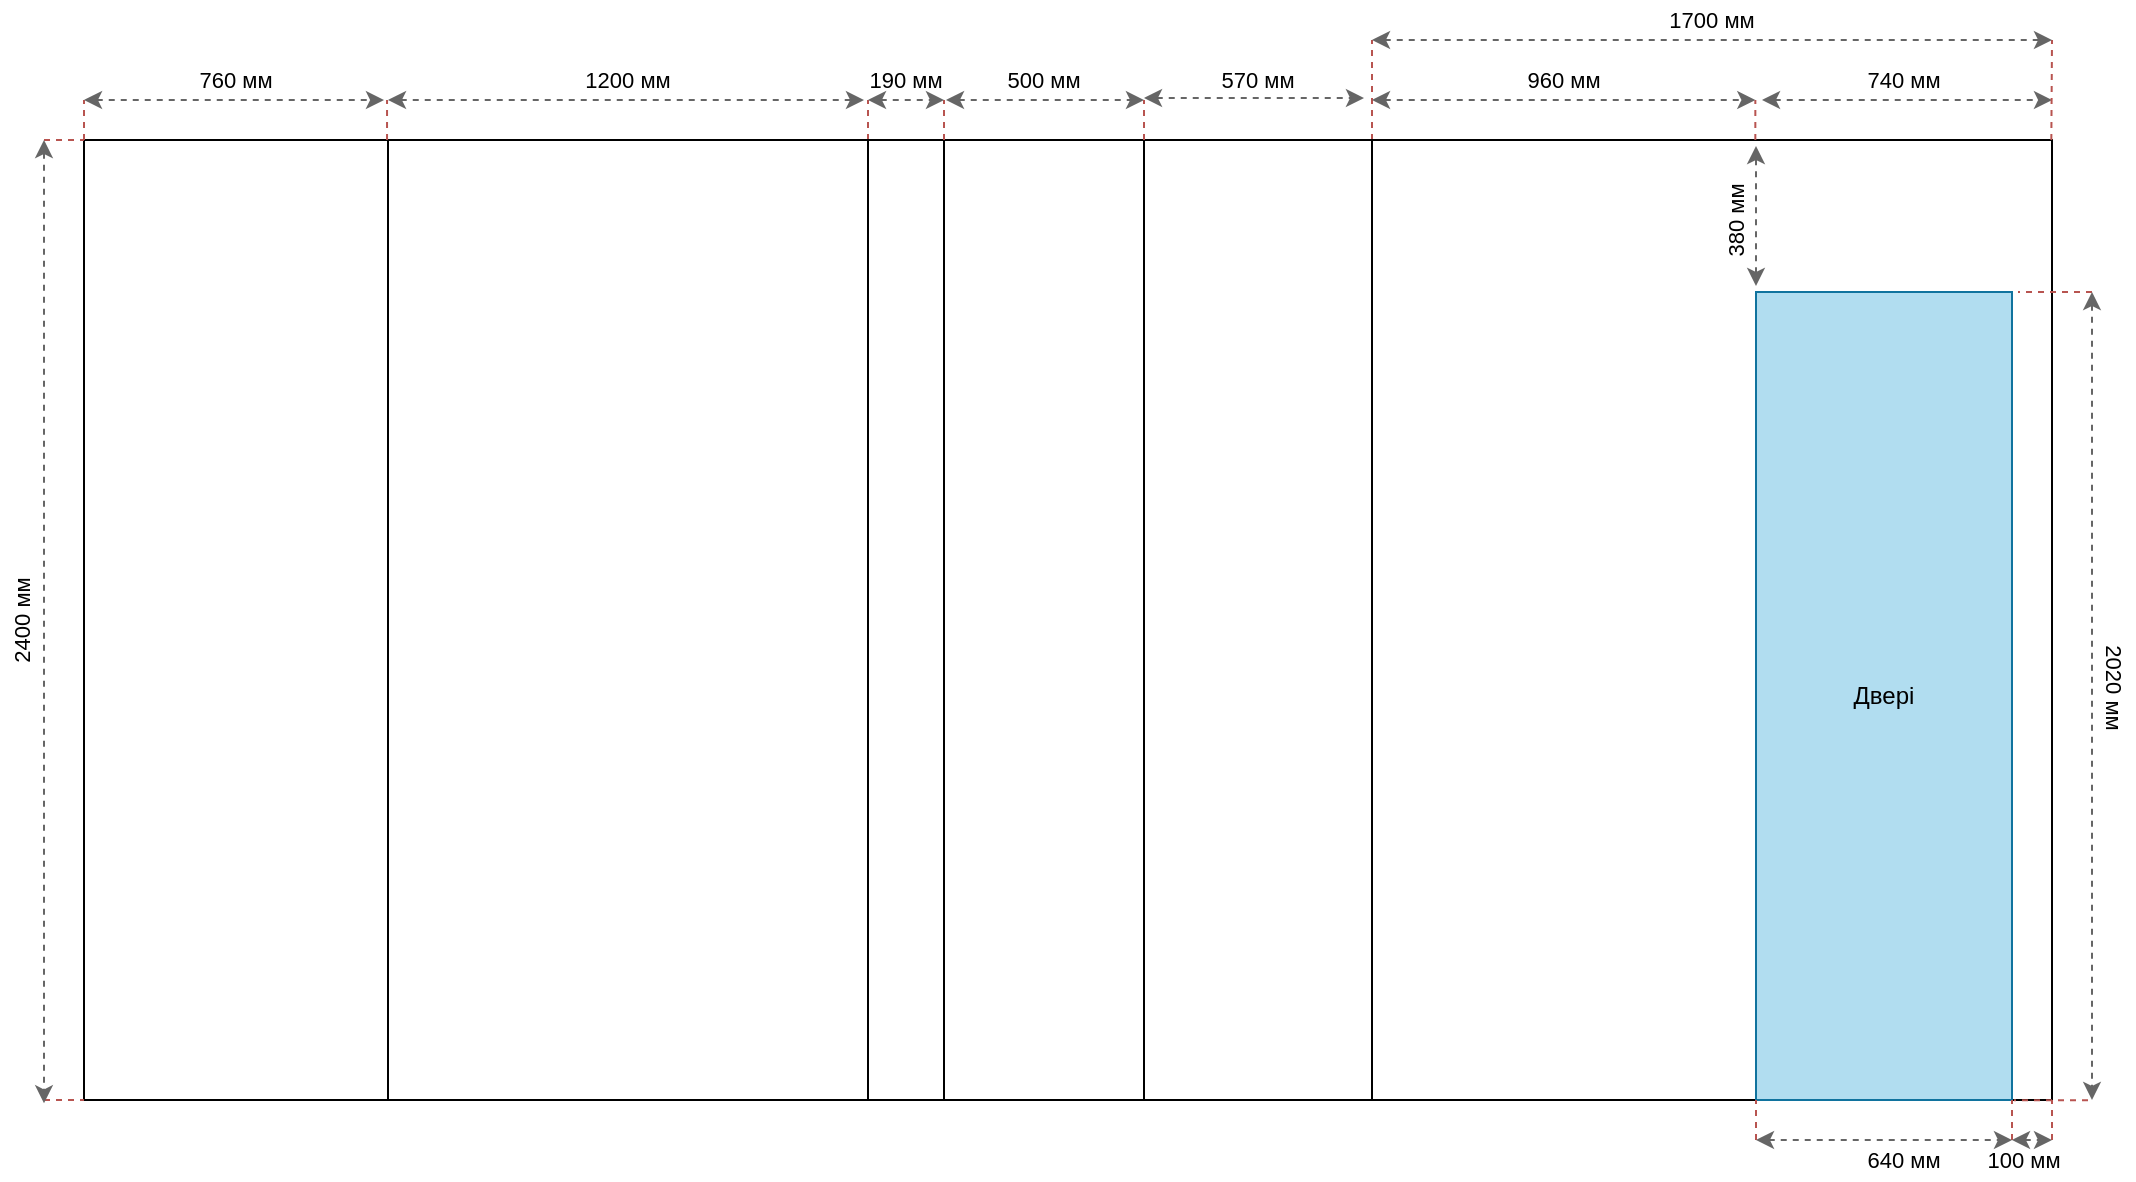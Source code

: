<mxfile version="14.5.1" type="device" pages="2"><diagram id="i5tpBieNNwJQA9BHVQ0e" name="Page-1"><mxGraphModel dx="1422" dy="567" grid="1" gridSize="10" guides="1" tooltips="1" connect="1" arrows="1" fold="1" page="1" pageScale="1" pageWidth="1169" pageHeight="827" math="0" shadow="0"><root><mxCell id="0"/><mxCell id="1" parent="0"/><mxCell id="2" value="" style="rounded=0;whiteSpace=wrap;html=1;imageWidth=24;arcSize=12;fillColor=none;" parent="1" vertex="1"><mxGeometry x="80" y="120" width="152" height="480" as="geometry"/></mxCell><mxCell id="vidnEuMEtVIIk6NZoa5s-15" value="" style="rounded=0;whiteSpace=wrap;html=1;imageWidth=24;arcSize=12;fillColor=none;" parent="1" vertex="1"><mxGeometry x="232" y="120" width="240" height="480" as="geometry"/></mxCell><mxCell id="vidnEuMEtVIIk6NZoa5s-27" value="" style="endArrow=none;dashed=1;html=1;fillColor=#f8cecc;strokeColor=#b85450;" parent="1" edge="1"><mxGeometry width="50" height="50" relative="1" as="geometry"><mxPoint x="472" y="120" as="sourcePoint"/><mxPoint x="472" y="100" as="targetPoint"/></mxGeometry></mxCell><mxCell id="vidnEuMEtVIIk6NZoa5s-22" value="" style="endArrow=none;dashed=1;html=1;fillColor=#f8cecc;strokeColor=#b85450;" parent="1" edge="1"><mxGeometry width="50" height="50" relative="1" as="geometry"><mxPoint x="80" y="120" as="sourcePoint"/><mxPoint x="80" y="100" as="targetPoint"/></mxGeometry></mxCell><mxCell id="vidnEuMEtVIIk6NZoa5s-23" value="" style="endArrow=none;dashed=1;html=1;fillColor=#f8cecc;strokeColor=#b85450;" parent="1" edge="1"><mxGeometry width="50" height="50" relative="1" as="geometry"><mxPoint x="231.52" y="120" as="sourcePoint"/><mxPoint x="231.52" y="100" as="targetPoint"/></mxGeometry></mxCell><mxCell id="vidnEuMEtVIIk6NZoa5s-16" value="" style="rounded=0;whiteSpace=wrap;html=1;imageWidth=24;arcSize=12;fillColor=none;" parent="1" vertex="1"><mxGeometry x="472" y="120" width="38" height="480" as="geometry"/></mxCell><mxCell id="vidnEuMEtVIIk6NZoa5s-17" value="" style="rounded=0;whiteSpace=wrap;html=1;imageWidth=24;arcSize=12;fillColor=none;" parent="1" vertex="1"><mxGeometry x="510" y="120" width="100" height="480" as="geometry"/></mxCell><mxCell id="vidnEuMEtVIIk6NZoa5s-18" value="" style="rounded=0;whiteSpace=wrap;html=1;imageWidth=24;arcSize=12;fillColor=none;" parent="1" vertex="1"><mxGeometry x="724" y="120" width="340" height="480" as="geometry"/></mxCell><mxCell id="vidnEuMEtVIIk6NZoa5s-21" value="Двері" style="rounded=0;whiteSpace=wrap;html=1;imageWidth=24;arcSize=12;fillColor=#b1ddf0;strokeColor=#10739e;" parent="1" vertex="1"><mxGeometry x="916" y="196" width="128" height="404" as="geometry"/></mxCell><mxCell id="vidnEuMEtVIIk6NZoa5s-24" value="" style="endArrow=classic;startArrow=classic;html=1;dashed=1;rounded=1;fillColor=#f5f5f5;strokeColor=#666666;" parent="1" edge="1"><mxGeometry width="50" height="50" relative="1" as="geometry"><mxPoint x="80" y="100" as="sourcePoint"/><mxPoint x="230" y="100" as="targetPoint"/></mxGeometry></mxCell><mxCell id="vidnEuMEtVIIk6NZoa5s-25" value="760 мм" style="text;html=1;strokeColor=none;fillColor=none;align=center;verticalAlign=middle;whiteSpace=wrap;rounded=0;fontSize=11;fontFamily=Helvetica;" parent="1" vertex="1"><mxGeometry x="131" y="80" width="50" height="20" as="geometry"/></mxCell><mxCell id="vidnEuMEtVIIk6NZoa5s-28" value="" style="endArrow=classic;startArrow=classic;html=1;dashed=1;rounded=1;fillColor=#f5f5f5;strokeColor=#666666;" parent="1" edge="1"><mxGeometry width="50" height="50" relative="1" as="geometry"><mxPoint x="232" y="100" as="sourcePoint"/><mxPoint x="470" y="100" as="targetPoint"/></mxGeometry></mxCell><mxCell id="vidnEuMEtVIIk6NZoa5s-29" value="1200 мм" style="text;html=1;strokeColor=none;fillColor=none;align=center;verticalAlign=middle;whiteSpace=wrap;rounded=0;fontSize=11;fontFamily=Helvetica;" parent="1" vertex="1"><mxGeometry x="327" y="80" width="50" height="20" as="geometry"/></mxCell><mxCell id="vidnEuMEtVIIk6NZoa5s-30" value="" style="endArrow=none;dashed=1;html=1;fillColor=#f8cecc;strokeColor=#b85450;" parent="1" edge="1"><mxGeometry width="50" height="50" relative="1" as="geometry"><mxPoint x="510" y="120" as="sourcePoint"/><mxPoint x="510" y="100" as="targetPoint"/></mxGeometry></mxCell><mxCell id="vidnEuMEtVIIk6NZoa5s-31" value="" style="endArrow=classic;startArrow=classic;html=1;dashed=1;rounded=1;fillColor=#f5f5f5;strokeColor=#666666;" parent="1" edge="1"><mxGeometry width="50" height="50" relative="1" as="geometry"><mxPoint x="472" y="100" as="sourcePoint"/><mxPoint x="510" y="100" as="targetPoint"/></mxGeometry></mxCell><mxCell id="vidnEuMEtVIIk6NZoa5s-32" value="190 мм" style="text;html=1;strokeColor=none;fillColor=none;align=center;verticalAlign=middle;whiteSpace=wrap;rounded=0;fontSize=11;fontFamily=Helvetica;" parent="1" vertex="1"><mxGeometry x="466" y="80" width="50" height="20" as="geometry"/></mxCell><mxCell id="vidnEuMEtVIIk6NZoa5s-34" value="" style="endArrow=none;dashed=1;html=1;fillColor=#f8cecc;strokeColor=#b85450;" parent="1" edge="1"><mxGeometry width="50" height="50" relative="1" as="geometry"><mxPoint x="724" y="120" as="sourcePoint"/><mxPoint x="724" y="70" as="targetPoint"/></mxGeometry></mxCell><mxCell id="vidnEuMEtVIIk6NZoa5s-35" value="" style="endArrow=classic;startArrow=classic;html=1;dashed=1;rounded=1;fillColor=#f5f5f5;strokeColor=#666666;" parent="1" edge="1"><mxGeometry width="50" height="50" relative="1" as="geometry"><mxPoint x="511" y="100" as="sourcePoint"/><mxPoint x="610" y="100" as="targetPoint"/></mxGeometry></mxCell><mxCell id="vidnEuMEtVIIk6NZoa5s-36" value="500 мм" style="text;html=1;strokeColor=none;fillColor=none;align=center;verticalAlign=middle;whiteSpace=wrap;rounded=0;fontSize=11;fontFamily=Helvetica;" parent="1" vertex="1"><mxGeometry x="535" y="80" width="50" height="20" as="geometry"/></mxCell><mxCell id="vidnEuMEtVIIk6NZoa5s-37" value="" style="endArrow=none;dashed=1;html=1;fillColor=#f8cecc;strokeColor=#b85450;" parent="1" edge="1"><mxGeometry width="50" height="50" relative="1" as="geometry"><mxPoint x="915.67" y="120" as="sourcePoint"/><mxPoint x="915.67" y="100" as="targetPoint"/></mxGeometry></mxCell><mxCell id="vidnEuMEtVIIk6NZoa5s-38" value="" style="endArrow=classic;startArrow=classic;html=1;dashed=1;rounded=1;fillColor=#f5f5f5;strokeColor=#666666;" parent="1" edge="1"><mxGeometry width="50" height="50" relative="1" as="geometry"><mxPoint x="724" y="100" as="sourcePoint"/><mxPoint x="915.67" y="100" as="targetPoint"/></mxGeometry></mxCell><mxCell id="vidnEuMEtVIIk6NZoa5s-39" value="960 мм" style="text;html=1;strokeColor=none;fillColor=none;align=center;verticalAlign=middle;whiteSpace=wrap;rounded=0;fontSize=11;fontFamily=Helvetica;" parent="1" vertex="1"><mxGeometry x="795" y="80" width="50" height="20" as="geometry"/></mxCell><mxCell id="vidnEuMEtVIIk6NZoa5s-40" value="" style="endArrow=none;dashed=1;html=1;fillColor=#f8cecc;strokeColor=#b85450;" parent="1" edge="1"><mxGeometry width="50" height="50" relative="1" as="geometry"><mxPoint x="1044" y="620" as="sourcePoint"/><mxPoint x="1044" y="600" as="targetPoint"/></mxGeometry></mxCell><mxCell id="vidnEuMEtVIIk6NZoa5s-41" value="" style="endArrow=classic;startArrow=classic;html=1;dashed=1;rounded=1;fillColor=#f5f5f5;strokeColor=#666666;" parent="1" edge="1"><mxGeometry width="50" height="50" relative="1" as="geometry"><mxPoint x="919" y="100" as="sourcePoint"/><mxPoint x="1064" y="100" as="targetPoint"/></mxGeometry></mxCell><mxCell id="vidnEuMEtVIIk6NZoa5s-42" value="740 мм" style="text;html=1;strokeColor=none;fillColor=none;align=center;verticalAlign=middle;whiteSpace=wrap;rounded=0;fontSize=11;fontFamily=Helvetica;" parent="1" vertex="1"><mxGeometry x="965" y="80" width="50" height="20" as="geometry"/></mxCell><mxCell id="vidnEuMEtVIIk6NZoa5s-43" value="" style="endArrow=none;dashed=1;html=1;fillColor=#f8cecc;strokeColor=#b85450;" parent="1" edge="1"><mxGeometry width="50" height="50" relative="1" as="geometry"><mxPoint x="1063.67" y="120" as="sourcePoint"/><mxPoint x="1064" y="70" as="targetPoint"/></mxGeometry></mxCell><mxCell id="vidnEuMEtVIIk6NZoa5s-44" value="" style="endArrow=classic;startArrow=classic;html=1;dashed=1;rounded=1;fillColor=#f5f5f5;strokeColor=#666666;" parent="1" edge="1"><mxGeometry width="50" height="50" relative="1" as="geometry"><mxPoint x="724" y="70" as="sourcePoint"/><mxPoint x="1064" y="70" as="targetPoint"/></mxGeometry></mxCell><mxCell id="vidnEuMEtVIIk6NZoa5s-45" value="" style="endArrow=classic;startArrow=classic;html=1;dashed=1;rounded=1;fillColor=#f5f5f5;strokeColor=#666666;" parent="1" edge="1"><mxGeometry width="50" height="50" relative="1" as="geometry"><mxPoint x="916" y="620" as="sourcePoint"/><mxPoint x="1044" y="620" as="targetPoint"/></mxGeometry></mxCell><mxCell id="vidnEuMEtVIIk6NZoa5s-46" value="2020 мм" style="text;html=1;strokeColor=none;fillColor=none;align=center;verticalAlign=middle;whiteSpace=wrap;rounded=0;fontSize=11;fontFamily=Helvetica;rotation=90;" parent="1" vertex="1"><mxGeometry x="1070" y="384" width="50" height="20" as="geometry"/></mxCell><mxCell id="vidnEuMEtVIIk6NZoa5s-48" value="1700 мм" style="text;html=1;strokeColor=none;fillColor=none;align=center;verticalAlign=middle;whiteSpace=wrap;rounded=0;fontSize=11;fontFamily=Helvetica;" parent="1" vertex="1"><mxGeometry x="869" y="50" width="50" height="20" as="geometry"/></mxCell><mxCell id="vidnEuMEtVIIk6NZoa5s-49" value="" style="endArrow=classic;startArrow=classic;html=1;dashed=1;rounded=1;fillColor=#f5f5f5;strokeColor=#666666;" parent="1" edge="1"><mxGeometry width="50" height="50" relative="1" as="geometry"><mxPoint x="916" y="193" as="sourcePoint"/><mxPoint x="916" y="123" as="targetPoint"/></mxGeometry></mxCell><mxCell id="vidnEuMEtVIIk6NZoa5s-50" value="" style="endArrow=classic;startArrow=classic;html=1;dashed=1;rounded=1;fillColor=#f5f5f5;strokeColor=#666666;" parent="1" source="vidnEuMEtVIIk6NZoa5s-18" edge="1"><mxGeometry width="50" height="50" relative="1" as="geometry"><mxPoint x="916.997" y="180" as="sourcePoint"/><mxPoint x="916" y="120" as="targetPoint"/></mxGeometry></mxCell><mxCell id="vidnEuMEtVIIk6NZoa5s-51" value="380 мм" style="text;html=1;strokeColor=none;fillColor=none;align=center;verticalAlign=middle;whiteSpace=wrap;rounded=0;fontSize=11;fontFamily=Helvetica;rotation=270;" parent="1" vertex="1"><mxGeometry x="881" y="150" width="50" height="20" as="geometry"/></mxCell><mxCell id="vidnEuMEtVIIk6NZoa5s-52" value="" style="endArrow=none;dashed=1;html=1;fillColor=#f8cecc;strokeColor=#b85450;" parent="1" edge="1"><mxGeometry width="50" height="50" relative="1" as="geometry"><mxPoint x="60" y="120" as="sourcePoint"/><mxPoint x="80" y="120" as="targetPoint"/></mxGeometry></mxCell><mxCell id="vidnEuMEtVIIk6NZoa5s-53" value="" style="endArrow=none;dashed=1;html=1;fillColor=#f8cecc;strokeColor=#b85450;" parent="1" edge="1"><mxGeometry width="50" height="50" relative="1" as="geometry"><mxPoint x="60" y="600" as="sourcePoint"/><mxPoint x="80" y="600" as="targetPoint"/></mxGeometry></mxCell><mxCell id="vidnEuMEtVIIk6NZoa5s-54" value="" style="endArrow=classic;startArrow=classic;html=1;dashed=1;rounded=1;fillColor=#f5f5f5;strokeColor=#666666;" parent="1" edge="1"><mxGeometry width="50" height="50" relative="1" as="geometry"><mxPoint x="60" y="120" as="sourcePoint"/><mxPoint x="60" y="601.667" as="targetPoint"/></mxGeometry></mxCell><mxCell id="vidnEuMEtVIIk6NZoa5s-55" value="2400 мм" style="text;html=1;strokeColor=none;fillColor=none;align=center;verticalAlign=middle;whiteSpace=wrap;rounded=0;fontSize=11;fontFamily=Helvetica;rotation=270;" parent="1" vertex="1"><mxGeometry x="24" y="350" width="50" height="20" as="geometry"/></mxCell><mxCell id="vidnEuMEtVIIk6NZoa5s-56" value="" style="endArrow=none;dashed=1;html=1;fillColor=#f8cecc;strokeColor=#b85450;" parent="1" edge="1"><mxGeometry width="50" height="50" relative="1" as="geometry"><mxPoint x="916" y="620" as="sourcePoint"/><mxPoint x="916" y="600" as="targetPoint"/></mxGeometry></mxCell><mxCell id="vidnEuMEtVIIk6NZoa5s-57" value="640 мм" style="text;html=1;strokeColor=none;fillColor=none;align=center;verticalAlign=middle;whiteSpace=wrap;rounded=0;fontSize=11;fontFamily=Helvetica;" parent="1" vertex="1"><mxGeometry x="965" y="620" width="50" height="20" as="geometry"/></mxCell><mxCell id="vidnEuMEtVIIk6NZoa5s-59" value="" style="endArrow=none;dashed=1;html=1;fillColor=#f8cecc;strokeColor=#b85450;" parent="1" edge="1"><mxGeometry width="50" height="50" relative="1" as="geometry"><mxPoint x="1064" y="620" as="sourcePoint"/><mxPoint x="1064" y="600" as="targetPoint"/><Array as="points"><mxPoint x="1064" y="610"/></Array></mxGeometry></mxCell><mxCell id="vidnEuMEtVIIk6NZoa5s-60" value="" style="endArrow=classic;startArrow=classic;html=1;dashed=1;rounded=1;fillColor=#f5f5f5;strokeColor=#666666;" parent="1" edge="1"><mxGeometry width="50" height="50" relative="1" as="geometry"><mxPoint x="1044" y="620" as="sourcePoint"/><mxPoint x="1064" y="620" as="targetPoint"/></mxGeometry></mxCell><mxCell id="vidnEuMEtVIIk6NZoa5s-61" value="100 мм" style="text;html=1;strokeColor=none;fillColor=none;align=center;verticalAlign=middle;whiteSpace=wrap;rounded=0;fontSize=11;fontFamily=Helvetica;" parent="1" vertex="1"><mxGeometry x="1025" y="620" width="50" height="20" as="geometry"/></mxCell><mxCell id="vidnEuMEtVIIk6NZoa5s-62" value="" style="endArrow=none;dashed=1;html=1;fillColor=#f8cecc;strokeColor=#b85450;" parent="1" edge="1"><mxGeometry width="50" height="50" relative="1" as="geometry"><mxPoint x="1084" y="196" as="sourcePoint"/><mxPoint x="1047" y="196" as="targetPoint"/></mxGeometry></mxCell><mxCell id="vidnEuMEtVIIk6NZoa5s-63" value="" style="endArrow=none;dashed=1;html=1;fillColor=#f8cecc;strokeColor=#b85450;" parent="1" edge="1"><mxGeometry width="50" height="50" relative="1" as="geometry"><mxPoint x="1082" y="600.17" as="sourcePoint"/><mxPoint x="1045" y="600.17" as="targetPoint"/></mxGeometry></mxCell><mxCell id="vidnEuMEtVIIk6NZoa5s-64" value="" style="endArrow=classic;startArrow=classic;html=1;dashed=1;rounded=1;fillColor=#f5f5f5;strokeColor=#666666;" parent="1" edge="1"><mxGeometry width="50" height="50" relative="1" as="geometry"><mxPoint x="1084" y="196" as="sourcePoint"/><mxPoint x="1084" y="600" as="targetPoint"/></mxGeometry></mxCell><mxCell id="3xbwe5Evxz1lnayoCZ77-2" value="" style="rounded=0;whiteSpace=wrap;html=1;imageWidth=24;arcSize=12;fillColor=none;" parent="1" vertex="1"><mxGeometry x="610" y="120" width="114" height="480" as="geometry"/></mxCell><mxCell id="3xbwe5Evxz1lnayoCZ77-3" value="" style="endArrow=none;dashed=1;html=1;fillColor=#f8cecc;strokeColor=#b85450;exitX=0;exitY=0;exitDx=0;exitDy=0;" parent="1" source="3xbwe5Evxz1lnayoCZ77-2" edge="1"><mxGeometry width="50" height="50" relative="1" as="geometry"><mxPoint x="520" y="130" as="sourcePoint"/><mxPoint x="610" y="100" as="targetPoint"/></mxGeometry></mxCell><mxCell id="3xbwe5Evxz1lnayoCZ77-4" value="" style="endArrow=classic;startArrow=classic;html=1;dashed=1;rounded=1;fillColor=#f5f5f5;strokeColor=#666666;" parent="1" edge="1"><mxGeometry width="50" height="50" relative="1" as="geometry"><mxPoint x="610" y="99" as="sourcePoint"/><mxPoint x="720" y="99" as="targetPoint"/></mxGeometry></mxCell><mxCell id="3xbwe5Evxz1lnayoCZ77-5" value="570 мм" style="text;html=1;strokeColor=none;fillColor=none;align=center;verticalAlign=middle;whiteSpace=wrap;rounded=0;fontSize=11;fontFamily=Helvetica;" parent="1" vertex="1"><mxGeometry x="642" y="80" width="50" height="20" as="geometry"/></mxCell></root></mxGraphModel></diagram><diagram id="2Wbrdg-1vIyFds2ZERBu" name="Page-2"><mxGraphModel dx="982" dy="391" grid="1" gridSize="10" guides="1" tooltips="1" connect="1" arrows="1" fold="1" page="1" pageScale="1" pageWidth="1169" pageHeight="827" math="0" shadow="0"><root><mxCell id="lmpaBigJMa7OJXTab6ih-0"/><mxCell id="lmpaBigJMa7OJXTab6ih-1" parent="lmpaBigJMa7OJXTab6ih-0"/><mxCell id="rxAQIUYnn9npGihQLUsB-0" value="" style="endArrow=none;dashed=1;html=1;fillColor=#f8cecc;strokeColor=#b85450;" edge="1" parent="lmpaBigJMa7OJXTab6ih-1"><mxGeometry width="50" height="50" relative="1" as="geometry"><mxPoint x="80" y="120" as="sourcePoint"/><mxPoint x="80" y="100" as="targetPoint"/></mxGeometry></mxCell><mxCell id="rxAQIUYnn9npGihQLUsB-1" value="" style="endArrow=none;dashed=1;html=1;fillColor=#f8cecc;strokeColor=#b85450;" edge="1" parent="lmpaBigJMa7OJXTab6ih-1"><mxGeometry width="50" height="50" relative="1" as="geometry"><mxPoint x="230.0" y="120" as="sourcePoint"/><mxPoint x="230.0" y="100" as="targetPoint"/></mxGeometry></mxCell><mxCell id="rxAQIUYnn9npGihQLUsB-2" value="" style="rounded=0;whiteSpace=wrap;html=1;imageWidth=24;arcSize=12;" vertex="1" parent="lmpaBigJMa7OJXTab6ih-1"><mxGeometry x="80" y="120" width="150" height="240" as="geometry"/></mxCell><mxCell id="rxAQIUYnn9npGihQLUsB-3" value="" style="endArrow=classic;startArrow=classic;html=1;dashed=1;rounded=1;fillColor=#f5f5f5;strokeColor=#666666;" edge="1" parent="lmpaBigJMa7OJXTab6ih-1"><mxGeometry width="50" height="50" relative="1" as="geometry"><mxPoint x="80" y="100" as="sourcePoint"/><mxPoint x="230" y="100" as="targetPoint"/></mxGeometry></mxCell><mxCell id="rxAQIUYnn9npGihQLUsB-4" value="760 мм" style="text;html=1;strokeColor=none;fillColor=none;align=center;verticalAlign=middle;whiteSpace=wrap;rounded=0;fontSize=11;fontFamily=Helvetica;" vertex="1" parent="lmpaBigJMa7OJXTab6ih-1"><mxGeometry x="131" y="80" width="50" height="20" as="geometry"/></mxCell><mxCell id="rxAQIUYnn9npGihQLUsB-5" value="" style="endArrow=none;dashed=1;html=1;fillColor=#f8cecc;strokeColor=#b85450;" edge="1" parent="lmpaBigJMa7OJXTab6ih-1"><mxGeometry width="50" height="50" relative="1" as="geometry"><mxPoint x="60" y="120" as="sourcePoint"/><mxPoint x="80" y="120" as="targetPoint"/></mxGeometry></mxCell><mxCell id="rxAQIUYnn9npGihQLUsB-6" value="" style="endArrow=none;dashed=1;html=1;fillColor=#f8cecc;strokeColor=#b85450;" edge="1" parent="lmpaBigJMa7OJXTab6ih-1"><mxGeometry width="50" height="50" relative="1" as="geometry"><mxPoint x="60" y="360" as="sourcePoint"/><mxPoint x="80" y="360" as="targetPoint"/></mxGeometry></mxCell><mxCell id="rxAQIUYnn9npGihQLUsB-7" value="" style="endArrow=classic;startArrow=classic;html=1;dashed=1;rounded=1;fillColor=#f5f5f5;strokeColor=#666666;" edge="1" parent="lmpaBigJMa7OJXTab6ih-1"><mxGeometry width="50" height="50" relative="1" as="geometry"><mxPoint x="60" y="120" as="sourcePoint"/><mxPoint x="60" y="360" as="targetPoint"/></mxGeometry></mxCell><mxCell id="rxAQIUYnn9npGihQLUsB-8" value="1200 мм" style="text;html=1;strokeColor=none;fillColor=none;align=center;verticalAlign=middle;whiteSpace=wrap;rounded=0;fontSize=11;fontFamily=Helvetica;rotation=270;" vertex="1" parent="lmpaBigJMa7OJXTab6ih-1"><mxGeometry x="25" y="230" width="50" height="20" as="geometry"/></mxCell><mxCell id="rxAQIUYnn9npGihQLUsB-9" value="" style="rounded=0;whiteSpace=wrap;html=1;imageWidth=24;arcSize=12;" vertex="1" parent="lmpaBigJMa7OJXTab6ih-1"><mxGeometry x="80" y="360" width="150" height="20" as="geometry"/></mxCell><mxCell id="rxAQIUYnn9npGihQLUsB-13" value="" style="triangle;whiteSpace=wrap;html=1;fontFamily=Helvetica;fontSize=11;direction=south;fillColor=#b0e3e6;strokeColor=#FFFFFF;" vertex="1" parent="lmpaBigJMa7OJXTab6ih-1"><mxGeometry x="135" y="365" width="40" height="10" as="geometry"/></mxCell><mxCell id="rxAQIUYnn9npGihQLUsB-14" value="" style="rounded=0;whiteSpace=wrap;html=1;imageWidth=24;arcSize=12;" vertex="1" parent="lmpaBigJMa7OJXTab6ih-1"><mxGeometry x="80" y="380" width="150" height="100" as="geometry"/></mxCell><mxCell id="rxAQIUYnn9npGihQLUsB-16" value="" style="endArrow=none;dashed=1;html=1;fillColor=#f8cecc;strokeColor=#b85450;" edge="1" parent="lmpaBigJMa7OJXTab6ih-1"><mxGeometry width="50" height="50" relative="1" as="geometry"><mxPoint x="60" y="379.52" as="sourcePoint"/><mxPoint x="80" y="379.52" as="targetPoint"/></mxGeometry></mxCell><mxCell id="rxAQIUYnn9npGihQLUsB-17" value="" style="endArrow=classic;startArrow=classic;html=1;dashed=1;rounded=1;fillColor=#f5f5f5;strokeColor=#666666;" edge="1" parent="lmpaBigJMa7OJXTab6ih-1"><mxGeometry width="50" height="50" relative="1" as="geometry"><mxPoint x="60" y="360" as="sourcePoint"/><mxPoint x="60" y="379.52" as="targetPoint"/></mxGeometry></mxCell><mxCell id="rxAQIUYnn9npGihQLUsB-18" value="100 мм" style="text;html=1;strokeColor=none;fillColor=none;align=center;verticalAlign=middle;whiteSpace=wrap;rounded=0;fontSize=11;fontFamily=Helvetica;rotation=270;" vertex="1" parent="lmpaBigJMa7OJXTab6ih-1"><mxGeometry x="25" y="360" width="50" height="20" as="geometry"/></mxCell><mxCell id="rxAQIUYnn9npGihQLUsB-20" value="" style="rounded=0;whiteSpace=wrap;html=1;imageWidth=24;arcSize=12;" vertex="1" parent="lmpaBigJMa7OJXTab6ih-1"><mxGeometry x="80" y="480" width="132" height="24" as="geometry"/></mxCell><mxCell id="rxAQIUYnn9npGihQLUsB-21" value="" style="triangle;whiteSpace=wrap;html=1;fontFamily=Helvetica;fontSize=11;direction=south;fillColor=#b0e3e6;strokeColor=#FFFFFF;" vertex="1" parent="lmpaBigJMa7OJXTab6ih-1"><mxGeometry x="126" y="487" width="40" height="10" as="geometry"/></mxCell><mxCell id="rxAQIUYnn9npGihQLUsB-23" value="" style="rounded=0;whiteSpace=wrap;html=1;imageWidth=24;arcSize=12;" vertex="1" parent="lmpaBigJMa7OJXTab6ih-1"><mxGeometry x="80" y="504" width="132" height="68" as="geometry"/></mxCell><mxCell id="rxAQIUYnn9npGihQLUsB-24" value="" style="rounded=0;whiteSpace=wrap;html=1;imageWidth=24;arcSize=12;fillColor=#b1ddf0;strokeColor=#10739e;" vertex="1" parent="lmpaBigJMa7OJXTab6ih-1"><mxGeometry x="212" y="480" width="18" height="92" as="geometry"/></mxCell><mxCell id="rxAQIUYnn9npGihQLUsB-25" value="" style="endArrow=none;dashed=1;html=1;fillColor=#f8cecc;strokeColor=#b85450;" edge="1" parent="lmpaBigJMa7OJXTab6ih-1"><mxGeometry width="50" height="50" relative="1" as="geometry"><mxPoint x="60" y="479.52" as="sourcePoint"/><mxPoint x="80" y="479.52" as="targetPoint"/></mxGeometry></mxCell><mxCell id="rxAQIUYnn9npGihQLUsB-26" value="" style="endArrow=classic;startArrow=classic;html=1;dashed=1;rounded=1;fillColor=#f5f5f5;strokeColor=#666666;" edge="1" parent="lmpaBigJMa7OJXTab6ih-1"><mxGeometry width="50" height="50" relative="1" as="geometry"><mxPoint x="60" y="380" as="sourcePoint"/><mxPoint x="60" y="480" as="targetPoint"/></mxGeometry></mxCell><mxCell id="rxAQIUYnn9npGihQLUsB-27" value="100 мм" style="text;html=1;strokeColor=none;fillColor=none;align=center;verticalAlign=middle;whiteSpace=wrap;rounded=0;fontSize=11;fontFamily=Helvetica;rotation=270;" vertex="1" parent="lmpaBigJMa7OJXTab6ih-1"><mxGeometry x="25" y="420" width="50" height="20" as="geometry"/></mxCell><mxCell id="rxAQIUYnn9npGihQLUsB-28" value="" style="endArrow=none;dashed=1;html=1;fillColor=#f8cecc;strokeColor=#b85450;" edge="1" parent="lmpaBigJMa7OJXTab6ih-1"><mxGeometry width="50" height="50" relative="1" as="geometry"><mxPoint x="60" y="503.52" as="sourcePoint"/><mxPoint x="80" y="503.52" as="targetPoint"/></mxGeometry></mxCell><mxCell id="rxAQIUYnn9npGihQLUsB-29" value="" style="endArrow=classic;startArrow=classic;html=1;dashed=1;rounded=1;fillColor=#f5f5f5;strokeColor=#666666;" edge="1" parent="lmpaBigJMa7OJXTab6ih-1"><mxGeometry width="50" height="50" relative="1" as="geometry"><mxPoint x="60" y="480" as="sourcePoint"/><mxPoint x="60" y="503.52" as="targetPoint"/></mxGeometry></mxCell><mxCell id="rxAQIUYnn9npGihQLUsB-30" value="120 мм" style="text;html=1;strokeColor=none;fillColor=none;align=center;verticalAlign=middle;whiteSpace=wrap;rounded=0;fontSize=11;fontFamily=Helvetica;rotation=270;" vertex="1" parent="lmpaBigJMa7OJXTab6ih-1"><mxGeometry x="25" y="480" width="50" height="20" as="geometry"/></mxCell><mxCell id="rxAQIUYnn9npGihQLUsB-31" value="" style="endArrow=none;dashed=1;html=1;fillColor=#f8cecc;strokeColor=#b85450;" edge="1" parent="lmpaBigJMa7OJXTab6ih-1"><mxGeometry width="50" height="50" relative="1" as="geometry"><mxPoint x="60" y="571.52" as="sourcePoint"/><mxPoint x="80" y="571.52" as="targetPoint"/></mxGeometry></mxCell><mxCell id="rxAQIUYnn9npGihQLUsB-32" value="" style="endArrow=classic;startArrow=classic;html=1;dashed=1;rounded=1;fillColor=#f5f5f5;strokeColor=#666666;" edge="1" parent="lmpaBigJMa7OJXTab6ih-1"><mxGeometry width="50" height="50" relative="1" as="geometry"><mxPoint x="60" y="508" as="sourcePoint"/><mxPoint x="60" y="569.52" as="targetPoint"/></mxGeometry></mxCell><mxCell id="rxAQIUYnn9npGihQLUsB-33" value="340 мм" style="text;html=1;strokeColor=none;fillColor=none;align=center;verticalAlign=middle;whiteSpace=wrap;rounded=0;fontSize=11;fontFamily=Helvetica;rotation=270;" vertex="1" parent="lmpaBigJMa7OJXTab6ih-1"><mxGeometry x="25" y="528" width="50" height="20" as="geometry"/></mxCell></root></mxGraphModel></diagram></mxfile>
